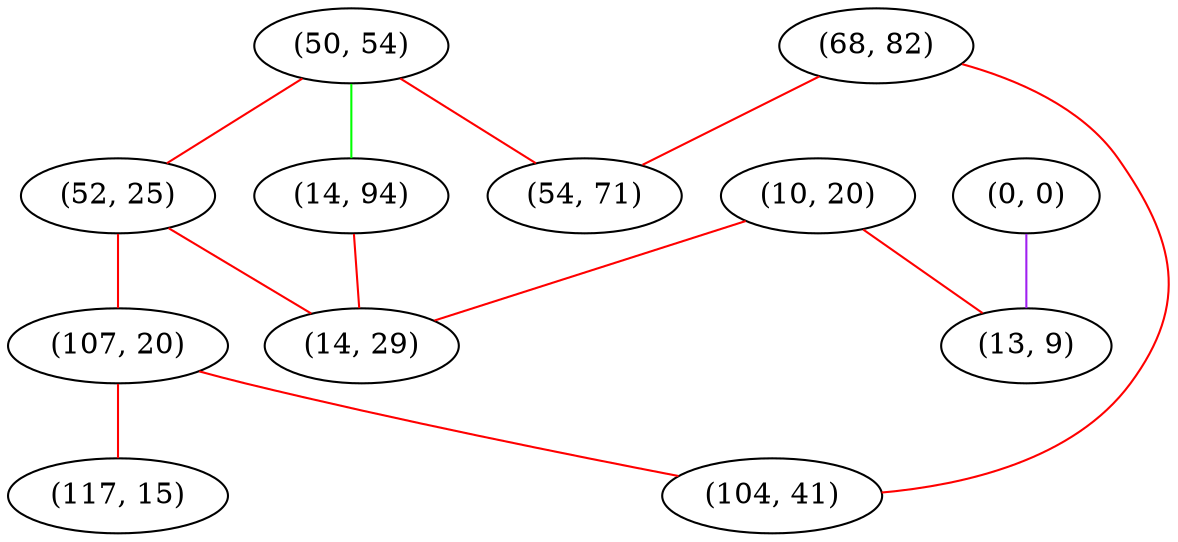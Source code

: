 graph "" {
"(50, 54)";
"(52, 25)";
"(14, 94)";
"(68, 82)";
"(107, 20)";
"(0, 0)";
"(104, 41)";
"(117, 15)";
"(54, 71)";
"(10, 20)";
"(13, 9)";
"(14, 29)";
"(50, 54)" -- "(52, 25)"  [color=red, key=0, weight=1];
"(50, 54)" -- "(54, 71)"  [color=red, key=0, weight=1];
"(50, 54)" -- "(14, 94)"  [color=green, key=0, weight=2];
"(52, 25)" -- "(107, 20)"  [color=red, key=0, weight=1];
"(52, 25)" -- "(14, 29)"  [color=red, key=0, weight=1];
"(14, 94)" -- "(14, 29)"  [color=red, key=0, weight=1];
"(68, 82)" -- "(104, 41)"  [color=red, key=0, weight=1];
"(68, 82)" -- "(54, 71)"  [color=red, key=0, weight=1];
"(107, 20)" -- "(104, 41)"  [color=red, key=0, weight=1];
"(107, 20)" -- "(117, 15)"  [color=red, key=0, weight=1];
"(0, 0)" -- "(13, 9)"  [color=purple, key=0, weight=4];
"(10, 20)" -- "(13, 9)"  [color=red, key=0, weight=1];
"(10, 20)" -- "(14, 29)"  [color=red, key=0, weight=1];
}
